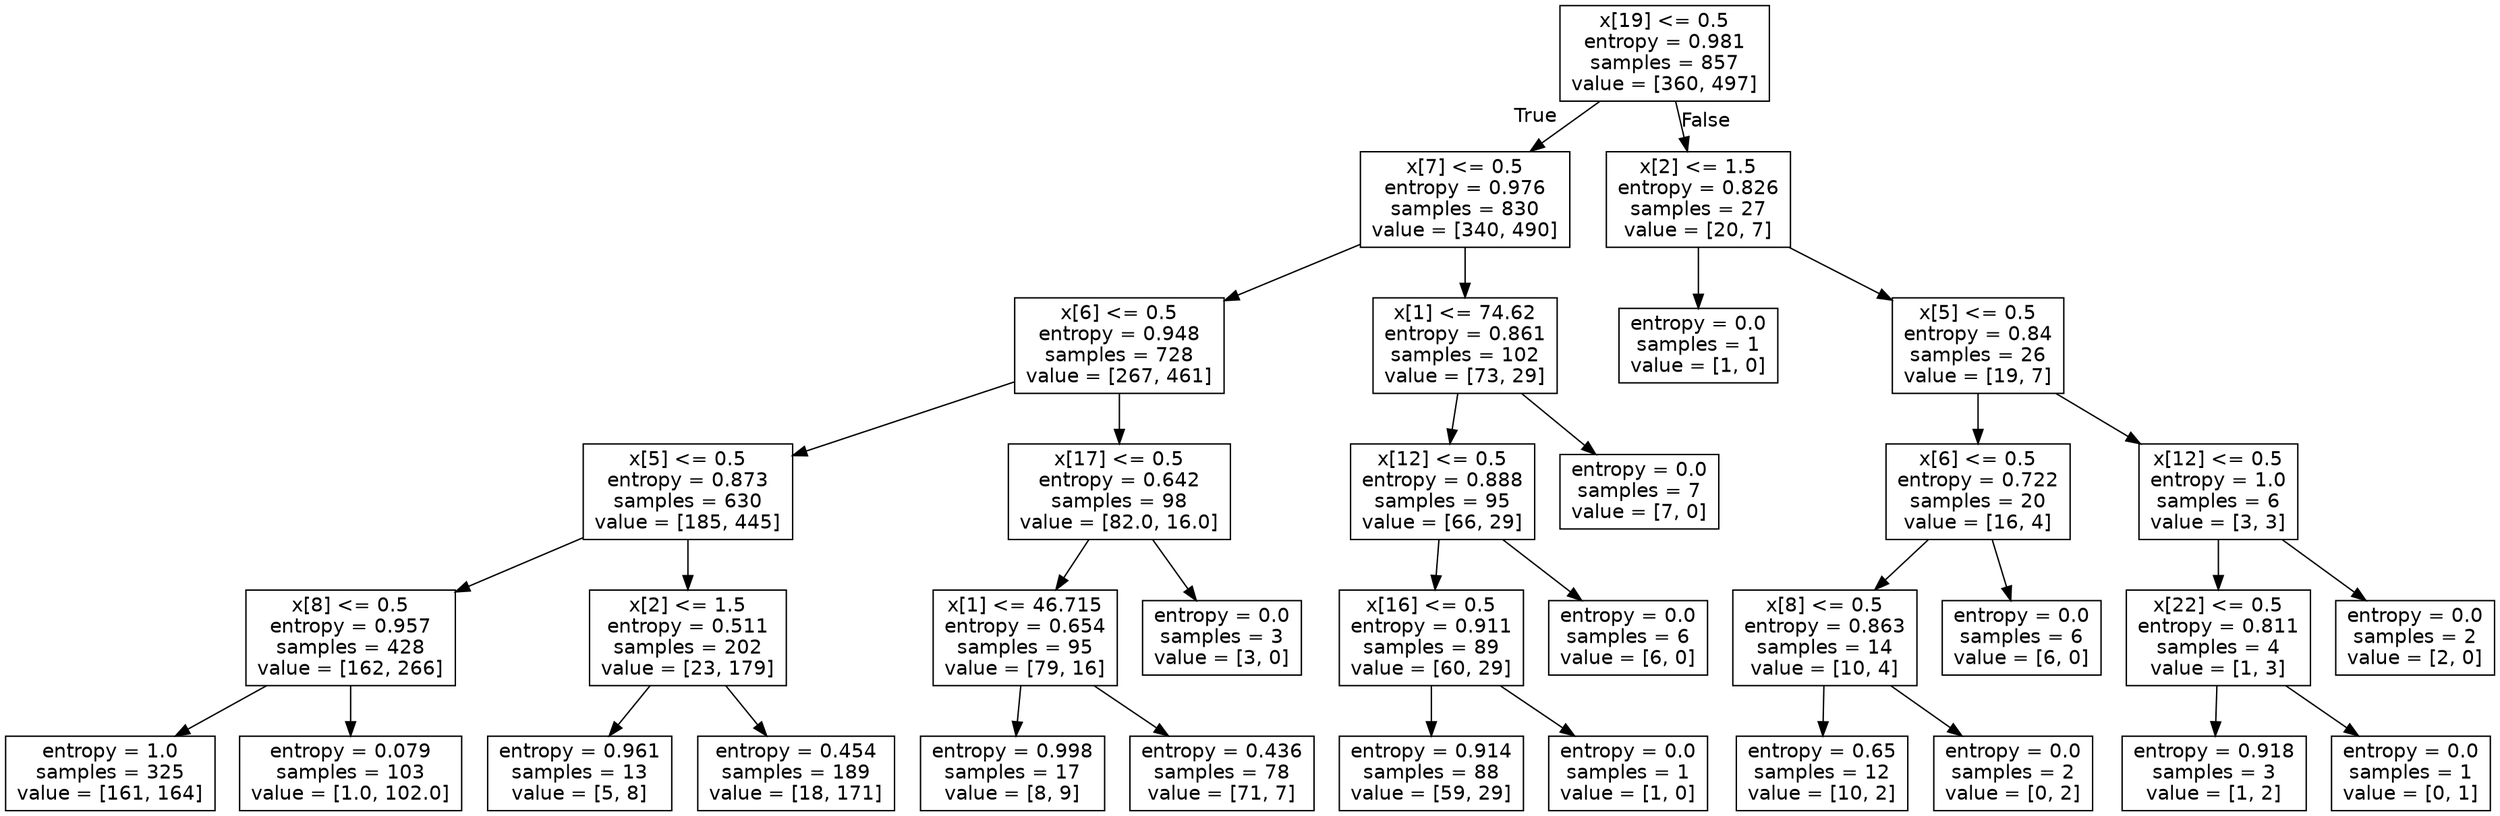 digraph Tree {
node [shape=box, fontname="helvetica"] ;
edge [fontname="helvetica"] ;
0 [label="x[19] <= 0.5\nentropy = 0.981\nsamples = 857\nvalue = [360, 497]"] ;
1 [label="x[7] <= 0.5\nentropy = 0.976\nsamples = 830\nvalue = [340, 490]"] ;
0 -> 1 [labeldistance=2.5, labelangle=45, headlabel="True"] ;
2 [label="x[6] <= 0.5\nentropy = 0.948\nsamples = 728\nvalue = [267, 461]"] ;
1 -> 2 ;
3 [label="x[5] <= 0.5\nentropy = 0.873\nsamples = 630\nvalue = [185, 445]"] ;
2 -> 3 ;
4 [label="x[8] <= 0.5\nentropy = 0.957\nsamples = 428\nvalue = [162, 266]"] ;
3 -> 4 ;
5 [label="entropy = 1.0\nsamples = 325\nvalue = [161, 164]"] ;
4 -> 5 ;
6 [label="entropy = 0.079\nsamples = 103\nvalue = [1.0, 102.0]"] ;
4 -> 6 ;
7 [label="x[2] <= 1.5\nentropy = 0.511\nsamples = 202\nvalue = [23, 179]"] ;
3 -> 7 ;
8 [label="entropy = 0.961\nsamples = 13\nvalue = [5, 8]"] ;
7 -> 8 ;
9 [label="entropy = 0.454\nsamples = 189\nvalue = [18, 171]"] ;
7 -> 9 ;
10 [label="x[17] <= 0.5\nentropy = 0.642\nsamples = 98\nvalue = [82.0, 16.0]"] ;
2 -> 10 ;
11 [label="x[1] <= 46.715\nentropy = 0.654\nsamples = 95\nvalue = [79, 16]"] ;
10 -> 11 ;
12 [label="entropy = 0.998\nsamples = 17\nvalue = [8, 9]"] ;
11 -> 12 ;
13 [label="entropy = 0.436\nsamples = 78\nvalue = [71, 7]"] ;
11 -> 13 ;
14 [label="entropy = 0.0\nsamples = 3\nvalue = [3, 0]"] ;
10 -> 14 ;
15 [label="x[1] <= 74.62\nentropy = 0.861\nsamples = 102\nvalue = [73, 29]"] ;
1 -> 15 ;
16 [label="x[12] <= 0.5\nentropy = 0.888\nsamples = 95\nvalue = [66, 29]"] ;
15 -> 16 ;
17 [label="x[16] <= 0.5\nentropy = 0.911\nsamples = 89\nvalue = [60, 29]"] ;
16 -> 17 ;
18 [label="entropy = 0.914\nsamples = 88\nvalue = [59, 29]"] ;
17 -> 18 ;
19 [label="entropy = 0.0\nsamples = 1\nvalue = [1, 0]"] ;
17 -> 19 ;
20 [label="entropy = 0.0\nsamples = 6\nvalue = [6, 0]"] ;
16 -> 20 ;
21 [label="entropy = 0.0\nsamples = 7\nvalue = [7, 0]"] ;
15 -> 21 ;
22 [label="x[2] <= 1.5\nentropy = 0.826\nsamples = 27\nvalue = [20, 7]"] ;
0 -> 22 [labeldistance=2.5, labelangle=-45, headlabel="False"] ;
23 [label="entropy = 0.0\nsamples = 1\nvalue = [1, 0]"] ;
22 -> 23 ;
24 [label="x[5] <= 0.5\nentropy = 0.84\nsamples = 26\nvalue = [19, 7]"] ;
22 -> 24 ;
25 [label="x[6] <= 0.5\nentropy = 0.722\nsamples = 20\nvalue = [16, 4]"] ;
24 -> 25 ;
26 [label="x[8] <= 0.5\nentropy = 0.863\nsamples = 14\nvalue = [10, 4]"] ;
25 -> 26 ;
27 [label="entropy = 0.65\nsamples = 12\nvalue = [10, 2]"] ;
26 -> 27 ;
28 [label="entropy = 0.0\nsamples = 2\nvalue = [0, 2]"] ;
26 -> 28 ;
29 [label="entropy = 0.0\nsamples = 6\nvalue = [6, 0]"] ;
25 -> 29 ;
30 [label="x[12] <= 0.5\nentropy = 1.0\nsamples = 6\nvalue = [3, 3]"] ;
24 -> 30 ;
31 [label="x[22] <= 0.5\nentropy = 0.811\nsamples = 4\nvalue = [1, 3]"] ;
30 -> 31 ;
32 [label="entropy = 0.918\nsamples = 3\nvalue = [1, 2]"] ;
31 -> 32 ;
33 [label="entropy = 0.0\nsamples = 1\nvalue = [0, 1]"] ;
31 -> 33 ;
34 [label="entropy = 0.0\nsamples = 2\nvalue = [2, 0]"] ;
30 -> 34 ;
}